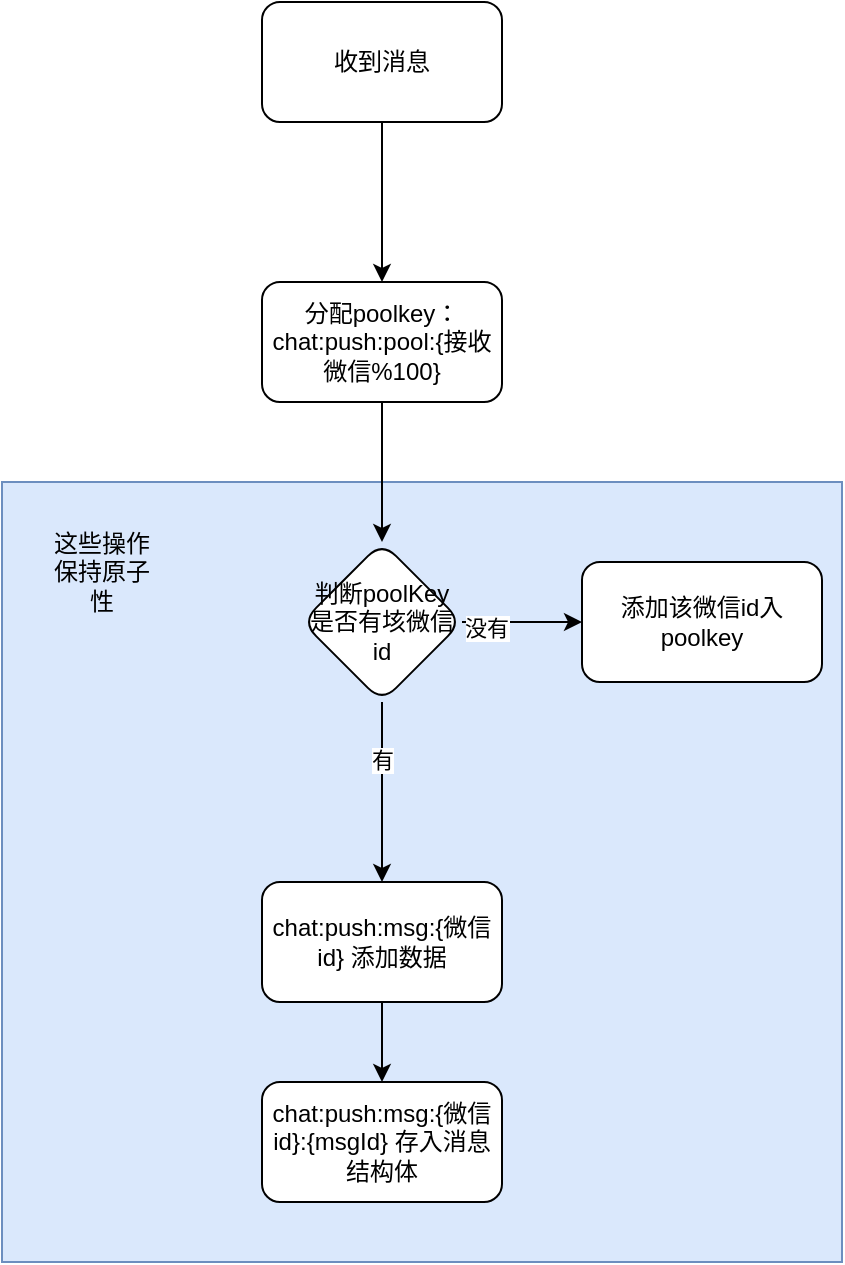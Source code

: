 <mxfile version="24.9.3">
  <diagram name="第 1 页" id="yM1FcHxh0TfIORd4exy4">
    <mxGraphModel dx="984" dy="707" grid="1" gridSize="10" guides="1" tooltips="1" connect="1" arrows="1" fold="1" page="1" pageScale="1" pageWidth="827" pageHeight="1169" math="0" shadow="0">
      <root>
        <mxCell id="0" />
        <mxCell id="1" parent="0" />
        <mxCell id="roJMkj0LP4R8FdODdgCc-3" value="" style="rounded=0;whiteSpace=wrap;html=1;fillColor=#dae8fc;strokeColor=#6c8ebf;" vertex="1" parent="1">
          <mxGeometry x="220" y="360" width="420" height="390" as="geometry" />
        </mxCell>
        <mxCell id="BucBX8Afqsv7EcoYQEeD-5" value="" style="edgeStyle=orthogonalEdgeStyle;rounded=0;orthogonalLoop=1;jettySize=auto;html=1;" parent="1" source="BucBX8Afqsv7EcoYQEeD-1" target="BucBX8Afqsv7EcoYQEeD-4" edge="1">
          <mxGeometry relative="1" as="geometry" />
        </mxCell>
        <mxCell id="BucBX8Afqsv7EcoYQEeD-1" value="收到消息" style="rounded=1;whiteSpace=wrap;html=1;" parent="1" vertex="1">
          <mxGeometry x="350" y="120" width="120" height="60" as="geometry" />
        </mxCell>
        <mxCell id="BucBX8Afqsv7EcoYQEeD-7" value="" style="edgeStyle=orthogonalEdgeStyle;rounded=0;orthogonalLoop=1;jettySize=auto;html=1;" parent="1" source="BucBX8Afqsv7EcoYQEeD-4" target="BucBX8Afqsv7EcoYQEeD-6" edge="1">
          <mxGeometry relative="1" as="geometry" />
        </mxCell>
        <mxCell id="BucBX8Afqsv7EcoYQEeD-4" value="分配poolkey：chat:push:pool:{接收微信%100}" style="rounded=1;whiteSpace=wrap;html=1;" parent="1" vertex="1">
          <mxGeometry x="350" y="260" width="120" height="60" as="geometry" />
        </mxCell>
        <mxCell id="BucBX8Afqsv7EcoYQEeD-9" value="" style="edgeStyle=orthogonalEdgeStyle;rounded=0;orthogonalLoop=1;jettySize=auto;html=1;" parent="1" source="BucBX8Afqsv7EcoYQEeD-6" target="BucBX8Afqsv7EcoYQEeD-8" edge="1">
          <mxGeometry relative="1" as="geometry" />
        </mxCell>
        <mxCell id="BucBX8Afqsv7EcoYQEeD-13" value="有" style="edgeLabel;html=1;align=center;verticalAlign=middle;resizable=0;points=[];" parent="BucBX8Afqsv7EcoYQEeD-9" vertex="1" connectable="0">
          <mxGeometry x="-0.356" relative="1" as="geometry">
            <mxPoint as="offset" />
          </mxGeometry>
        </mxCell>
        <mxCell id="BucBX8Afqsv7EcoYQEeD-11" value="" style="edgeStyle=orthogonalEdgeStyle;rounded=0;orthogonalLoop=1;jettySize=auto;html=1;" parent="1" source="BucBX8Afqsv7EcoYQEeD-6" target="BucBX8Afqsv7EcoYQEeD-10" edge="1">
          <mxGeometry relative="1" as="geometry" />
        </mxCell>
        <mxCell id="BucBX8Afqsv7EcoYQEeD-12" value="没有" style="edgeLabel;html=1;align=center;verticalAlign=middle;resizable=0;points=[];" parent="BucBX8Afqsv7EcoYQEeD-11" vertex="1" connectable="0">
          <mxGeometry x="-0.6" y="-3" relative="1" as="geometry">
            <mxPoint as="offset" />
          </mxGeometry>
        </mxCell>
        <mxCell id="BucBX8Afqsv7EcoYQEeD-6" value="判断poolKey是否有垓微信id" style="rhombus;whiteSpace=wrap;html=1;rounded=1;" parent="1" vertex="1">
          <mxGeometry x="370" y="390" width="80" height="80" as="geometry" />
        </mxCell>
        <mxCell id="roJMkj0LP4R8FdODdgCc-2" value="" style="edgeStyle=orthogonalEdgeStyle;rounded=0;orthogonalLoop=1;jettySize=auto;html=1;" edge="1" parent="1" source="BucBX8Afqsv7EcoYQEeD-8" target="roJMkj0LP4R8FdODdgCc-1">
          <mxGeometry relative="1" as="geometry" />
        </mxCell>
        <mxCell id="BucBX8Afqsv7EcoYQEeD-8" value="chat:push:msg:{微信id} 添加数据" style="whiteSpace=wrap;html=1;rounded=1;" parent="1" vertex="1">
          <mxGeometry x="350" y="560" width="120" height="60" as="geometry" />
        </mxCell>
        <mxCell id="BucBX8Afqsv7EcoYQEeD-10" value="添加该微信id入poolkey" style="whiteSpace=wrap;html=1;rounded=1;" parent="1" vertex="1">
          <mxGeometry x="510" y="400" width="120" height="60" as="geometry" />
        </mxCell>
        <mxCell id="roJMkj0LP4R8FdODdgCc-1" value="chat:push:msg:{微信id}:{msgId}&amp;nbsp;存入消息结构体" style="whiteSpace=wrap;html=1;rounded=1;" vertex="1" parent="1">
          <mxGeometry x="350" y="660" width="120" height="60" as="geometry" />
        </mxCell>
        <mxCell id="roJMkj0LP4R8FdODdgCc-4" value="这些操作保持原子性" style="text;html=1;align=center;verticalAlign=middle;whiteSpace=wrap;rounded=0;" vertex="1" parent="1">
          <mxGeometry x="240" y="390" width="60" height="30" as="geometry" />
        </mxCell>
      </root>
    </mxGraphModel>
  </diagram>
</mxfile>
